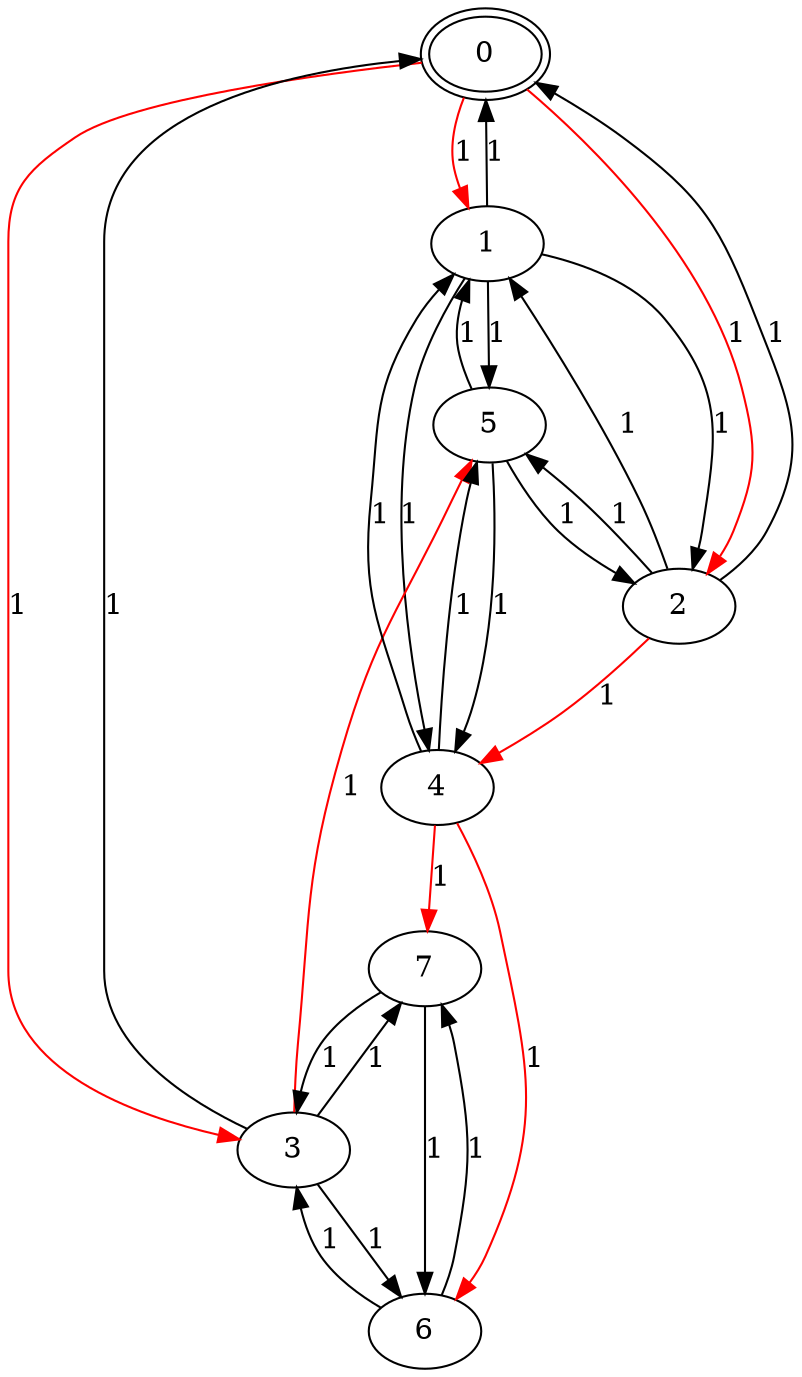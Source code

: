 digraph rendered_graph {
0 [peripheries=2];
0 -> 1 [color=red,label="1"];
0 -> 2 [color=red,label="1"];
0 -> 3 [color=red,label="1"];
2 -> 4 [color=red,label="1"];
3 -> 5 [color=red,label="1"];
4 -> 6 [color=red,label="1"];
4 -> 7 [color=red,label="1"];
1 -> 0 [label="1"];
1 -> 2 [label="1"];
1 -> 4 [label="1"];
1 -> 5 [label="1"];
2 -> 0 [label="1"];
2 -> 1 [label="1"];
2 -> 5 [label="1"];
3 -> 0 [label="1"];
3 -> 6 [label="1"];
3 -> 7 [label="1"];
4 -> 1 [label="1"];
4 -> 5 [label="1"];
5 -> 1 [label="1"];
5 -> 2 [label="1"];
5 -> 4 [label="1"];
6 -> 3 [label="1"];
6 -> 7 [label="1"];
7 -> 3 [label="1"];
7 -> 6 [label="1"];
}